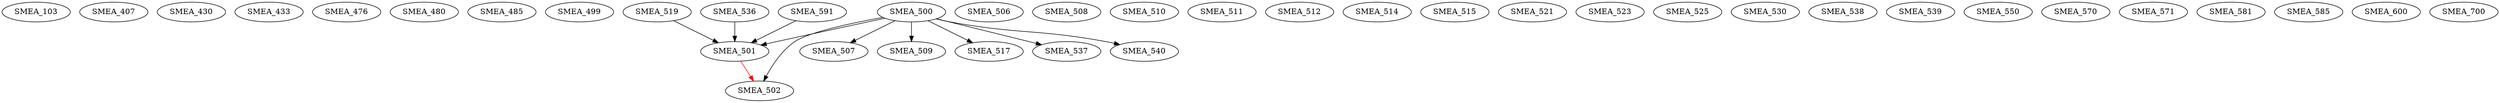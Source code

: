 digraph G {
    SMEA_103;
    SMEA_407;
    SMEA_430;
    SMEA_433;
    SMEA_476;
    SMEA_480;
    SMEA_485;
    SMEA_499;
    SMEA_500;
    edge [color=black];
    SMEA_500 -> SMEA_501;
    SMEA_519 -> SMEA_501;
    SMEA_536 -> SMEA_501;
    SMEA_591 -> SMEA_501;
    edge [color=black];
    SMEA_500 -> SMEA_502;
    edge [color=red];
    SMEA_501 -> SMEA_502;
    SMEA_506;
    edge [color=black];
    SMEA_500 -> SMEA_507;
    SMEA_508;
    edge [color=black];
    SMEA_500 -> SMEA_509;
    SMEA_510;
    SMEA_511;
    SMEA_512;
    SMEA_514;
    SMEA_515;
    edge [color=black];
    SMEA_500 -> SMEA_517;
    SMEA_519;
    SMEA_521;
    SMEA_523;
    SMEA_525;
    SMEA_530;
    SMEA_536;
    edge [color=black];
    SMEA_500 -> SMEA_537;
    SMEA_538;
    SMEA_539;
    edge [color=black];
    SMEA_500 -> SMEA_540;
    SMEA_550;
    SMEA_570;
    SMEA_571;
    SMEA_581;
    SMEA_585;
    SMEA_591;
    SMEA_600;
    SMEA_700;
}
